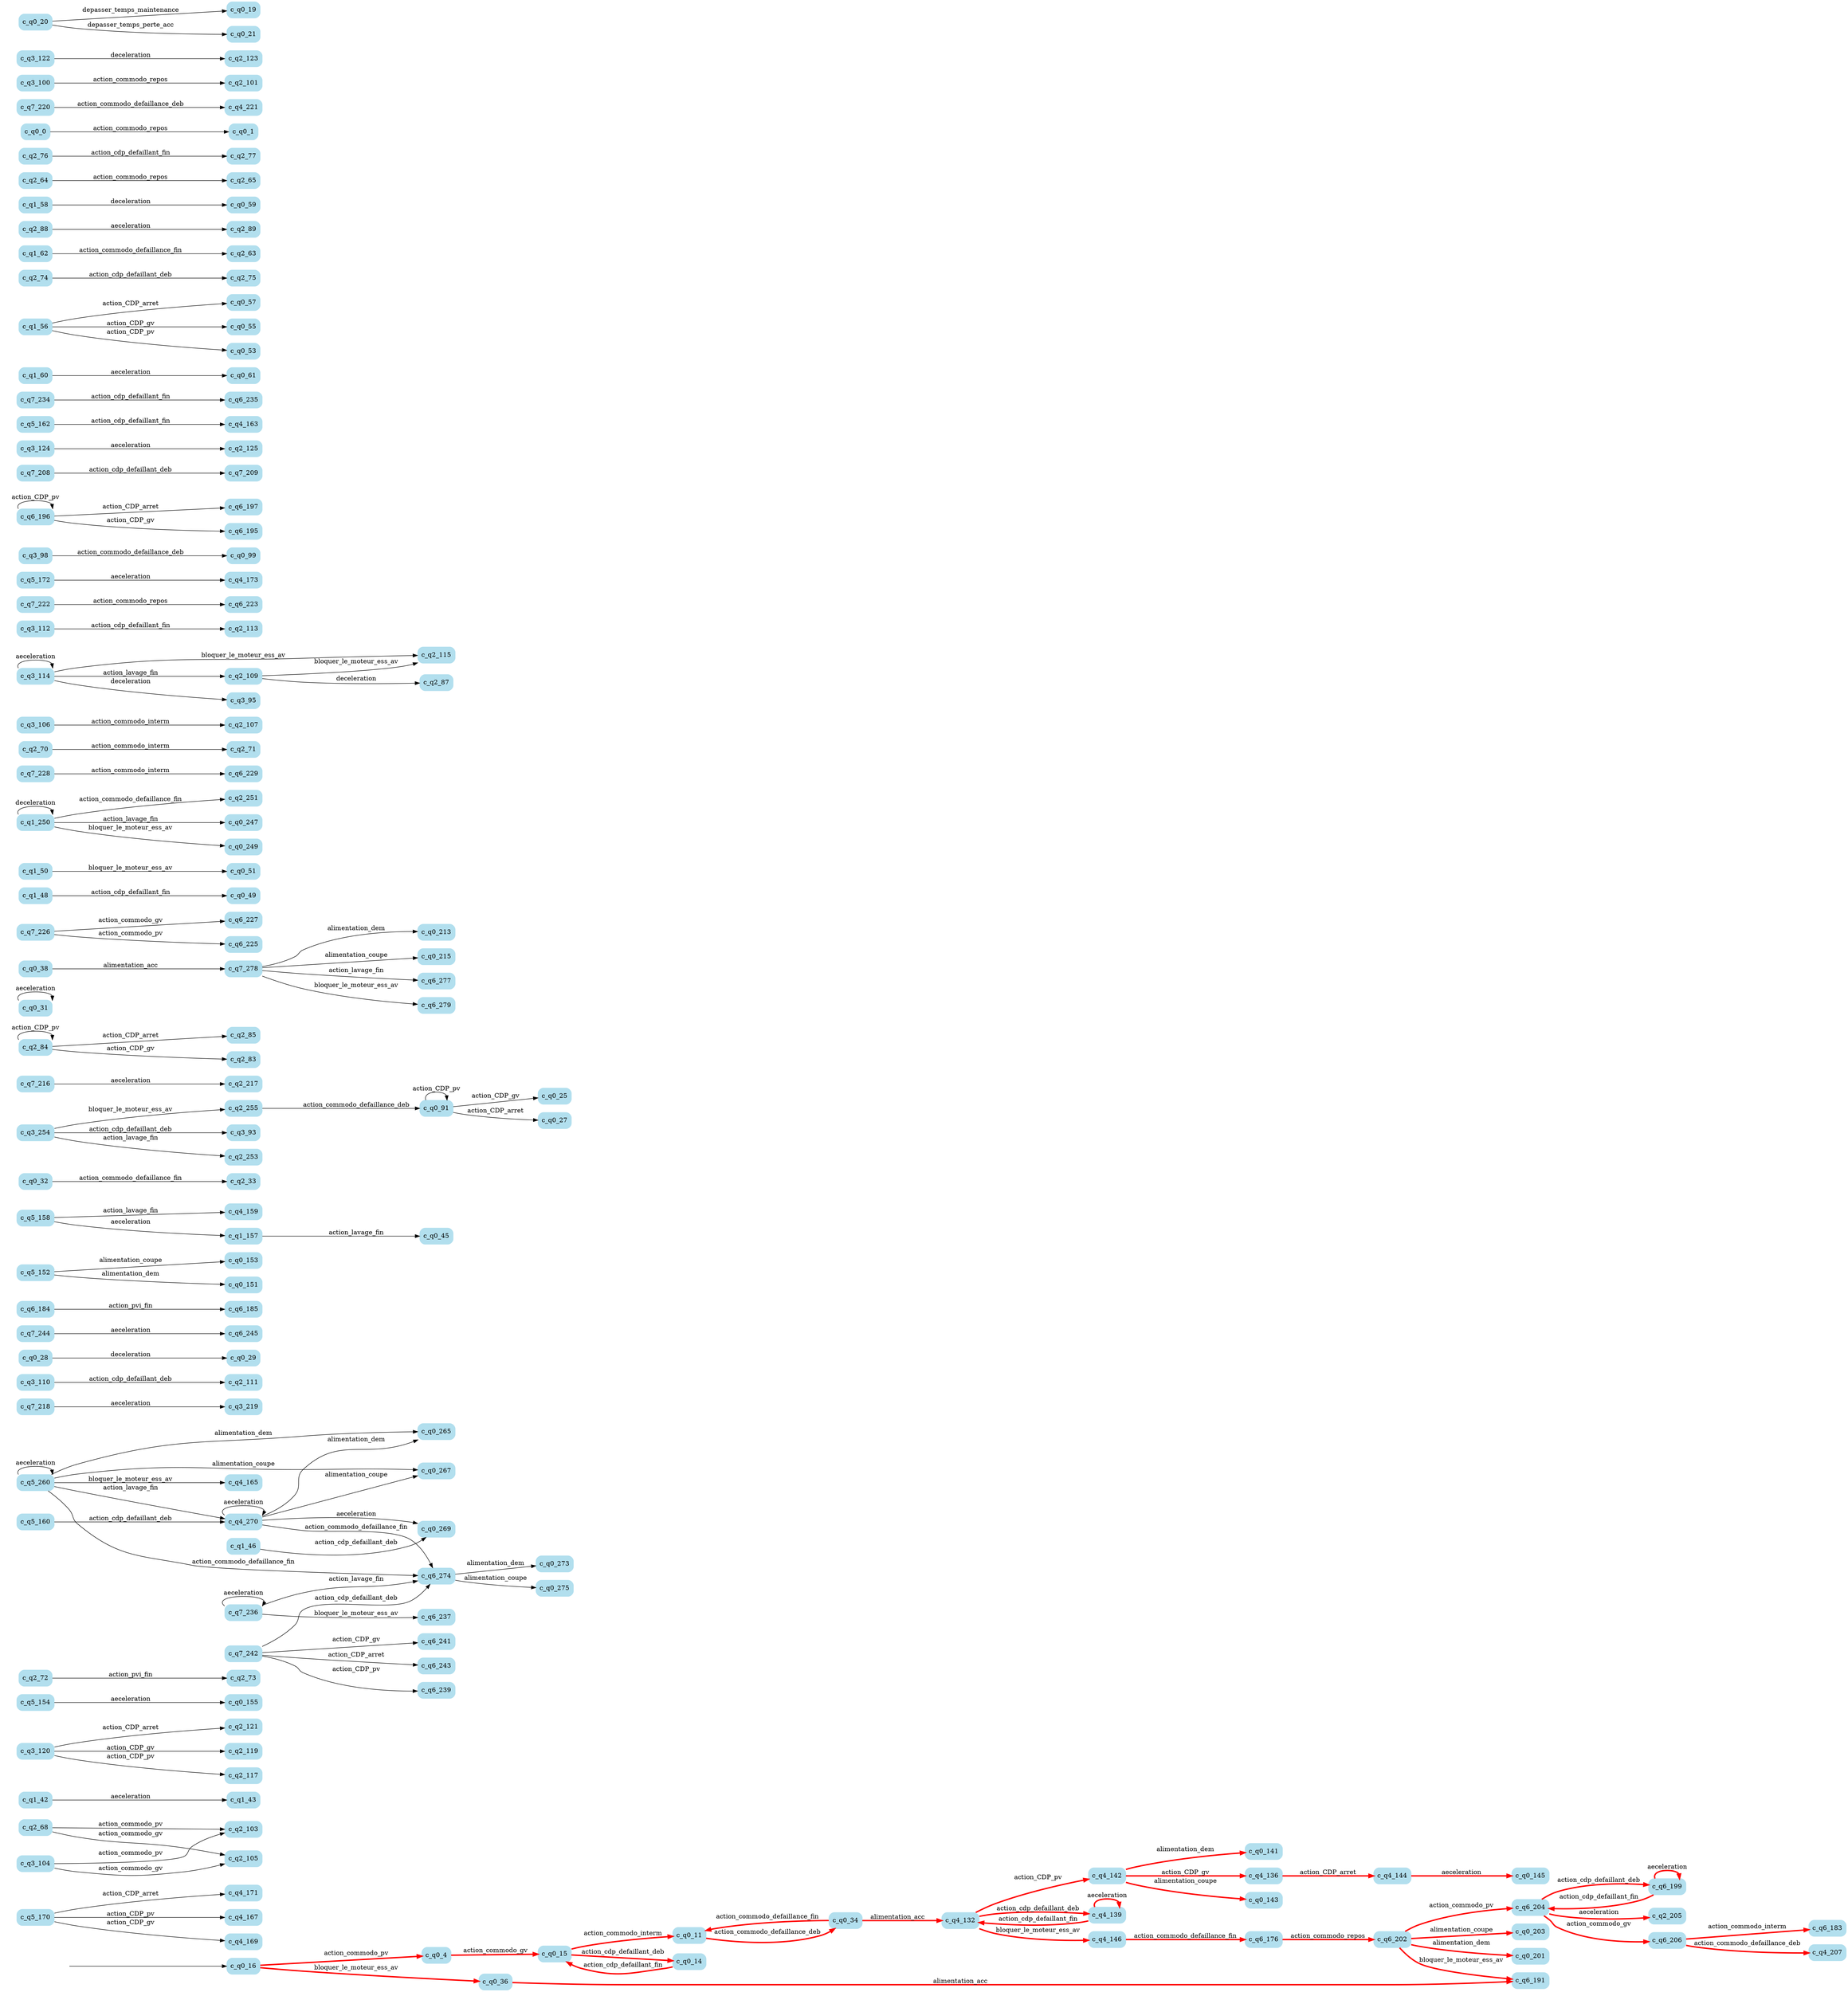 digraph G {

	rankdir = LR;

	start_c_q0_16[style=invisible];

	node[shape=box, style="rounded, filled", color=lightblue2];

	c_q5_170[label="c_q5_170"];
	c_q2_103[label="c_q2_103"];
	c_q1_42[label="c_q1_42"];
	c_q2_121[label="c_q2_121"];
	c_q4_132[label="c_q4_132"];
	c_q5_154[label="c_q5_154"];
	c_q0_14[label="c_q0_14"];
	c_q2_72[label="c_q2_72"];
	c_q4_165[label="c_q4_165"];
	c_q7_218[label="c_q7_218"];
	c_q2_111[label="c_q2_111"];
	c_q0_28[label="c_q0_28"];
	c_q0_29[label="c_q0_29"];
	c_q7_244[label="c_q7_244"];
	c_q6_237[label="c_q6_237"];
	c_q2_119[label="c_q2_119"];
	c_q5_260[label="c_q5_260"];
	c_q3_120[label="c_q3_120"];
	c_q2_117[label="c_q2_117"];
	c_q6_185[label="c_q6_185"];
	c_q2_205[label="c_q2_205"];
	c_q5_152[label="c_q5_152"];
	c_q0_265[label="c_q0_265"];
	c_q0_45[label="c_q0_45"];
	c_q2_33[label="c_q2_33"];
	c_q2_255[label="c_q2_255"];
	c_q7_216[label="c_q7_216"];
	c_q0_25[label="c_q0_25"];
	c_q2_85[label="c_q2_85"];
	c_q0_273[label="c_q0_273"];
	c_q6_206[label="c_q6_206"];
	c_q6_183[label="c_q6_183"];
	c_q0_31[label="c_q0_31"];
	c_q0_213[label="c_q0_213"];
	c_q6_227[label="c_q6_227"];
	c_q1_48[label="c_q1_48"];
	c_q1_50[label="c_q1_50"];
	c_q2_251[label="c_q2_251"];
	c_q0_215[label="c_q0_215"];
	c_q3_219[label="c_q3_219"];
	c_q6_229[label="c_q6_229"];
	c_q0_15[label="c_q0_15"];
	c_q2_71[label="c_q2_71"];
	c_q2_107[label="c_q2_107"];
	c_q2_105[label="c_q2_105"];
	c_q0_143[label="c_q0_143"];
	c_q0_247[label="c_q0_247"];
	c_q0_34[label="c_q0_34"];
	c_q2_115[label="c_q2_115"];
	c_q3_114[label="c_q3_114"];
	c_q3_112[label="c_q3_112"];
	c_q4_144[label="c_q4_144"];
	c_q0_11[label="c_q0_11"];
	c_q4_171[label="c_q4_171"];
	c_q6_223[label="c_q6_223"];
	c_q5_172[label="c_q5_172"];
	c_q2_73[label="c_q2_73"];
	c_q2_87[label="c_q2_87"];
	c_q4_139[label="c_q4_139"];
	c_q6_176[label="c_q6_176"];
	c_q0_203[label="c_q0_203"];
	c_q3_98[label="c_q3_98"];
	c_q6_197[label="c_q6_197"];
	c_q6_243[label="c_q6_243"];
	c_q7_208[label="c_q7_208"];
	c_q2_125[label="c_q2_125"];
	c_q4_146[label="c_q4_146"];
	c_q0_267[label="c_q0_267"];
	c_q0_269[label="c_q0_269"];
	c_q0_51[label="c_q0_51"];
	c_q3_254[label="c_q3_254"];
	c_q5_158[label="c_q5_158"];
	c_q3_124[label="c_q3_124"];
	c_q0_27[label="c_q0_27"];
	c_q4_163[label="c_q4_163"];
	c_q6_199[label="c_q6_199"];
	c_q1_43[label="c_q1_43"];
	c_q7_222[label="c_q7_222"];
	c_q0_145[label="c_q0_145"];
	c_q6_235[label="c_q6_235"];
	c_q0_99[label="c_q0_99"];
	c_q0_61[label="c_q0_61"];
	c_q6_225[label="c_q6_225"];
	c_q0_57[label="c_q0_57"];
	c_q2_109[label="c_q2_109"];
	c_q1_250[label="c_q1_250"];
	c_q4_207[label="c_q4_207"];
	c_q2_74[label="c_q2_74"];
	c_q2_70[label="c_q2_70"];
	c_q0_153[label="c_q0_153"];
	c_q1_46[label="c_q1_46"];
	c_q6_245[label="c_q6_245"];
	c_q1_62[label="c_q1_62"];
	c_q3_106[label="c_q3_106"];
	c_q2_89[label="c_q2_89"];
	c_q0_275[label="c_q0_275"];
	c_q4_173[label="c_q4_173"];
	c_q0_55[label="c_q0_55"];
	c_q3_95[label="c_q3_95"];
	c_q4_159[label="c_q4_159"];
	c_q0_201[label="c_q0_201"];
	c_q0_53[label="c_q0_53"];
	c_q2_75[label="c_q2_75"];
	c_q2_84[label="c_q2_84"];
	c_q1_56[label="c_q1_56"];
	c_q1_60[label="c_q1_60"];
	c_q0_38[label="c_q0_38"];
	c_q1_58[label="c_q1_58"];
	c_q2_64[label="c_q2_64"];
	c_q0_141[label="c_q0_141"];
	c_q6_195[label="c_q6_195"];
	c_q0_59[label="c_q0_59"];
	c_q2_68[label="c_q2_68"];
	c_q0_49[label="c_q0_49"];
	c_q0_249[label="c_q0_249"];
	c_q7_226[label="c_q7_226"];
	c_q7_234[label="c_q7_234"];
	c_q2_76[label="c_q2_76"];
	c_q4_167[label="c_q4_167"];
	c_q2_217[label="c_q2_217"];
	c_q6_196[label="c_q6_196"];
	c_q6_191[label="c_q6_191"];
	c_q3_110[label="c_q3_110"];
	c_q0_1[label="c_q0_1"];
	c_q4_221[label="c_q4_221"];
	c_q4_270[label="c_q4_270"];
	c_q0_0[label="c_q0_0"];
	c_q2_63[label="c_q2_63"];
	c_q2_88[label="c_q2_88"];
	c_q0_4[label="c_q0_4"];
	c_q3_100[label="c_q3_100"];
	c_q6_274[label="c_q6_274"];
	c_q2_65[label="c_q2_65"];
	c_q6_277[label="c_q6_277"];
	c_q2_101[label="c_q2_101"];
	c_q3_93[label="c_q3_93"];
	c_q2_123[label="c_q2_123"];
	c_q4_142[label="c_q4_142"];
	c_q7_228[label="c_q7_228"];
	c_q6_202[label="c_q6_202"];
	c_q0_16[label="c_q0_16"];
	c_q0_36[label="c_q0_36"];
	c_q0_32[label="c_q0_32"];
	c_q0_155[label="c_q0_155"];
	c_q0_19[label="c_q0_19"];
	c_q6_239[label="c_q6_239"];
	c_q0_21[label="c_q0_21"];
	c_q4_169[label="c_q4_169"];
	c_q0_20[label="c_q0_20"];
	c_q3_104[label="c_q3_104"];
	c_q6_184[label="c_q6_184"];
	c_q2_77[label="c_q2_77"];
	c_q6_279[label="c_q6_279"];
	c_q5_160[label="c_q5_160"];
	c_q0_151[label="c_q0_151"];
	c_q1_157[label="c_q1_157"];
	c_q7_220[label="c_q7_220"];
	c_q7_236[label="c_q7_236"];
	c_q7_209[label="c_q7_209"];
	c_q2_113[label="c_q2_113"];
	c_q0_91[label="c_q0_91"];
	c_q7_278[label="c_q7_278"];
	c_q2_253[label="c_q2_253"];
	c_q2_83[label="c_q2_83"];
	c_q5_162[label="c_q5_162"];
	c_q4_136[label="c_q4_136"];
	c_q3_122[label="c_q3_122"];
	c_q7_242[label="c_q7_242"];
	c_q6_204[label="c_q6_204"];
	c_q6_241[label="c_q6_241"];

	start_c_q0_16 -> c_q0_16;
	c_q0_0 -> c_q0_1[label="action_commodo_repos"];
	c_q0_16 -> c_q0_4[label="action_commodo_pv", penwidth=3, color=red];
	c_q0_4 -> c_q0_15[label="action_commodo_gv", penwidth=3, color=red];
	c_q0_15 -> c_q0_11[label="action_commodo_interm", penwidth=3, color=red];
	c_q0_11 -> c_q0_34[label="action_commodo_defaillance_deb", penwidth=3, color=red];
	c_q0_34 -> c_q0_11[label="action_commodo_defaillance_fin", penwidth=3, color=red];
	c_q0_15 -> c_q0_14[label="action_cdp_defaillant_deb", penwidth=3, color=red];
	c_q0_14 -> c_q0_15[label="action_cdp_defaillant_fin", penwidth=3, color=red];
	c_q0_16 -> c_q0_36[label="bloquer_le_moteur_ess_av", penwidth=3, color=red];
	c_q0_20 -> c_q0_19[label="depasser_temps_maintenance"];
	c_q0_20 -> c_q0_21[label="depasser_temps_perte_acc"];
	c_q0_91 -> c_q0_91[label="action_CDP_pv"];
	c_q0_91 -> c_q0_25[label="action_CDP_gv"];
	c_q0_91 -> c_q0_27[label="action_CDP_arret"];
	c_q0_28 -> c_q0_29[label="deceleration"];
	c_q0_31 -> c_q0_31[label="aeceleration"];
	c_q0_32 -> c_q2_33[label="action_commodo_defaillance_fin"];
	c_q0_34 -> c_q4_132[label="alimentation_acc", penwidth=3, color=red];
	c_q0_36 -> c_q6_191[label="alimentation_acc", penwidth=3, color=red];
	c_q0_38 -> c_q7_278[label="alimentation_acc"];
	c_q1_250 -> c_q1_250[label="deceleration"];
	c_q1_42 -> c_q1_43[label="aeceleration"];
	c_q1_157 -> c_q0_45[label="action_lavage_fin"];
	c_q1_46 -> c_q0_269[label="action_cdp_defaillant_deb"];
	c_q1_48 -> c_q0_49[label="action_cdp_defaillant_fin"];
	c_q1_50 -> c_q0_51[label="bloquer_le_moteur_ess_av"];
	c_q1_56 -> c_q0_53[label="action_CDP_pv"];
	c_q1_56 -> c_q0_55[label="action_CDP_gv"];
	c_q1_56 -> c_q0_57[label="action_CDP_arret"];
	c_q1_58 -> c_q0_59[label="deceleration"];
	c_q1_60 -> c_q0_61[label="aeceleration"];
	c_q1_62 -> c_q2_63[label="action_commodo_defaillance_fin"];
	c_q2_64 -> c_q2_65[label="action_commodo_repos"];
	c_q2_68 -> c_q2_103[label="action_commodo_pv"];
	c_q2_68 -> c_q2_105[label="action_commodo_gv"];
	c_q2_70 -> c_q2_71[label="action_commodo_interm"];
	c_q2_72 -> c_q2_73[label="action_pvi_fin"];
	c_q2_74 -> c_q2_75[label="action_cdp_defaillant_deb"];
	c_q2_76 -> c_q2_77[label="action_cdp_defaillant_fin"];
	c_q2_109 -> c_q2_115[label="bloquer_le_moteur_ess_av"];
	c_q2_84 -> c_q2_84[label="action_CDP_pv"];
	c_q2_84 -> c_q2_83[label="action_CDP_gv"];
	c_q2_84 -> c_q2_85[label="action_CDP_arret"];
	c_q2_109 -> c_q2_87[label="deceleration"];
	c_q2_88 -> c_q2_89[label="aeceleration"];
	c_q2_255 -> c_q0_91[label="action_commodo_defaillance_deb"];
	c_q3_254 -> c_q3_93[label="action_cdp_defaillant_deb"];
	c_q3_114 -> c_q3_95[label="deceleration"];
	c_q3_114 -> c_q3_114[label="aeceleration"];
	c_q3_98 -> c_q0_99[label="action_commodo_defaillance_deb"];
	c_q3_100 -> c_q2_101[label="action_commodo_repos"];
	c_q3_104 -> c_q2_103[label="action_commodo_pv"];
	c_q3_104 -> c_q2_105[label="action_commodo_gv"];
	c_q3_106 -> c_q2_107[label="action_commodo_interm"];
	c_q3_114 -> c_q2_109[label="action_lavage_fin"];
	c_q3_110 -> c_q2_111[label="action_cdp_defaillant_deb"];
	c_q3_112 -> c_q2_113[label="action_cdp_defaillant_fin"];
	c_q3_114 -> c_q2_115[label="bloquer_le_moteur_ess_av"];
	c_q3_120 -> c_q2_117[label="action_CDP_pv"];
	c_q3_120 -> c_q2_119[label="action_CDP_gv"];
	c_q3_120 -> c_q2_121[label="action_CDP_arret"];
	c_q3_122 -> c_q2_123[label="deceleration"];
	c_q3_124 -> c_q2_125[label="aeceleration"];
	c_q4_132 -> c_q4_139[label="action_cdp_defaillant_deb", penwidth=3, color=red];
	c_q4_139 -> c_q4_132[label="action_cdp_defaillant_fin", penwidth=3, color=red];
	c_q4_132 -> c_q4_146[label="bloquer_le_moteur_ess_av", penwidth=3, color=red];
	c_q4_132 -> c_q4_142[label="action_CDP_pv", penwidth=3, color=red];
	c_q4_142 -> c_q4_136[label="action_CDP_gv", penwidth=3, color=red];
	c_q4_136 -> c_q4_144[label="action_CDP_arret", penwidth=3, color=red];
	c_q4_139 -> c_q4_139[label="aeceleration", penwidth=3, color=red];
	c_q4_142 -> c_q0_141[label="alimentation_dem", penwidth=3, color=red];
	c_q4_142 -> c_q0_143[label="alimentation_coupe", penwidth=3, color=red];
	c_q4_144 -> c_q0_145[label="aeceleration", penwidth=3, color=red];
	c_q4_146 -> c_q6_176[label="action_commodo_defaillance_fin", penwidth=3, color=red];
	c_q5_260 -> c_q5_260[label="aeceleration"];
	c_q5_152 -> c_q0_151[label="alimentation_dem"];
	c_q5_152 -> c_q0_153[label="alimentation_coupe"];
	c_q5_154 -> c_q0_155[label="aeceleration"];
	c_q5_158 -> c_q1_157[label="aeceleration"];
	c_q5_158 -> c_q4_159[label="action_lavage_fin"];
	c_q5_160 -> c_q4_270[label="action_cdp_defaillant_deb"];
	c_q5_162 -> c_q4_163[label="action_cdp_defaillant_fin"];
	c_q5_260 -> c_q4_165[label="bloquer_le_moteur_ess_av"];
	c_q5_170 -> c_q4_167[label="action_CDP_pv"];
	c_q5_170 -> c_q4_169[label="action_CDP_gv"];
	c_q5_170 -> c_q4_171[label="action_CDP_arret"];
	c_q5_172 -> c_q4_173[label="aeceleration"];
	c_q5_260 -> c_q6_274[label="action_commodo_defaillance_fin"];
	c_q6_176 -> c_q6_202[label="action_commodo_repos", penwidth=3, color=red];
	c_q6_202 -> c_q6_204[label="action_commodo_pv", penwidth=3, color=red];
	c_q6_204 -> c_q6_206[label="action_commodo_gv", penwidth=3, color=red];
	c_q6_206 -> c_q6_183[label="action_commodo_interm", penwidth=3, color=red];
	c_q6_184 -> c_q6_185[label="action_pvi_fin"];
	c_q6_204 -> c_q6_199[label="action_cdp_defaillant_deb", penwidth=3, color=red];
	c_q6_199 -> c_q6_204[label="action_cdp_defaillant_fin", penwidth=3, color=red];
	c_q6_202 -> c_q6_191[label="bloquer_le_moteur_ess_av", penwidth=3, color=red];
	c_q6_196 -> c_q6_196[label="action_CDP_pv"];
	c_q6_196 -> c_q6_195[label="action_CDP_gv"];
	c_q6_196 -> c_q6_197[label="action_CDP_arret"];
	c_q6_199 -> c_q6_199[label="aeceleration", penwidth=3, color=red];
	c_q6_202 -> c_q0_201[label="alimentation_dem", penwidth=3, color=red];
	c_q6_202 -> c_q0_203[label="alimentation_coupe", penwidth=3, color=red];
	c_q6_204 -> c_q2_205[label="aeceleration", penwidth=3, color=red];
	c_q6_206 -> c_q4_207[label="action_commodo_defaillance_deb", penwidth=3, color=red];
	c_q7_208 -> c_q7_209[label="action_cdp_defaillant_deb"];
	c_q7_236 -> c_q7_236[label="aeceleration"];
	c_q7_278 -> c_q0_213[label="alimentation_dem"];
	c_q7_278 -> c_q0_215[label="alimentation_coupe"];
	c_q7_216 -> c_q2_217[label="aeceleration"];
	c_q7_218 -> c_q3_219[label="aeceleration"];
	c_q7_220 -> c_q4_221[label="action_commodo_defaillance_deb"];
	c_q7_222 -> c_q6_223[label="action_commodo_repos"];
	c_q7_226 -> c_q6_225[label="action_commodo_pv"];
	c_q7_226 -> c_q6_227[label="action_commodo_gv"];
	c_q7_228 -> c_q6_229[label="action_commodo_interm"];
	c_q7_236 -> c_q6_274[label="action_lavage_fin"];
	c_q7_242 -> c_q6_274[label="action_cdp_defaillant_deb"];
	c_q7_234 -> c_q6_235[label="action_cdp_defaillant_fin"];
	c_q7_236 -> c_q6_237[label="bloquer_le_moteur_ess_av"];
	c_q7_242 -> c_q6_239[label="action_CDP_pv"];
	c_q7_242 -> c_q6_241[label="action_CDP_gv"];
	c_q7_242 -> c_q6_243[label="action_CDP_arret"];
	c_q7_244 -> c_q6_245[label="aeceleration"];
	c_q1_250 -> c_q0_247[label="action_lavage_fin"];
	c_q1_250 -> c_q0_249[label="bloquer_le_moteur_ess_av"];
	c_q1_250 -> c_q2_251[label="action_commodo_defaillance_fin"];
	c_q3_254 -> c_q2_253[label="action_lavage_fin"];
	c_q3_254 -> c_q2_255[label="bloquer_le_moteur_ess_av"];
	c_q5_260 -> c_q0_265[label="alimentation_dem"];
	c_q5_260 -> c_q0_267[label="alimentation_coupe"];
	c_q5_260 -> c_q4_270[label="action_lavage_fin"];
	c_q4_270 -> c_q4_270[label="aeceleration"];
	c_q4_270 -> c_q0_265[label="alimentation_dem"];
	c_q4_270 -> c_q0_267[label="alimentation_coupe"];
	c_q4_270 -> c_q0_269[label="aeceleration"];
	c_q4_270 -> c_q6_274[label="action_commodo_defaillance_fin"];
	c_q6_274 -> c_q0_273[label="alimentation_dem"];
	c_q6_274 -> c_q0_275[label="alimentation_coupe"];
	c_q7_278 -> c_q6_277[label="action_lavage_fin"];
	c_q7_278 -> c_q6_279[label="bloquer_le_moteur_ess_av"];

}